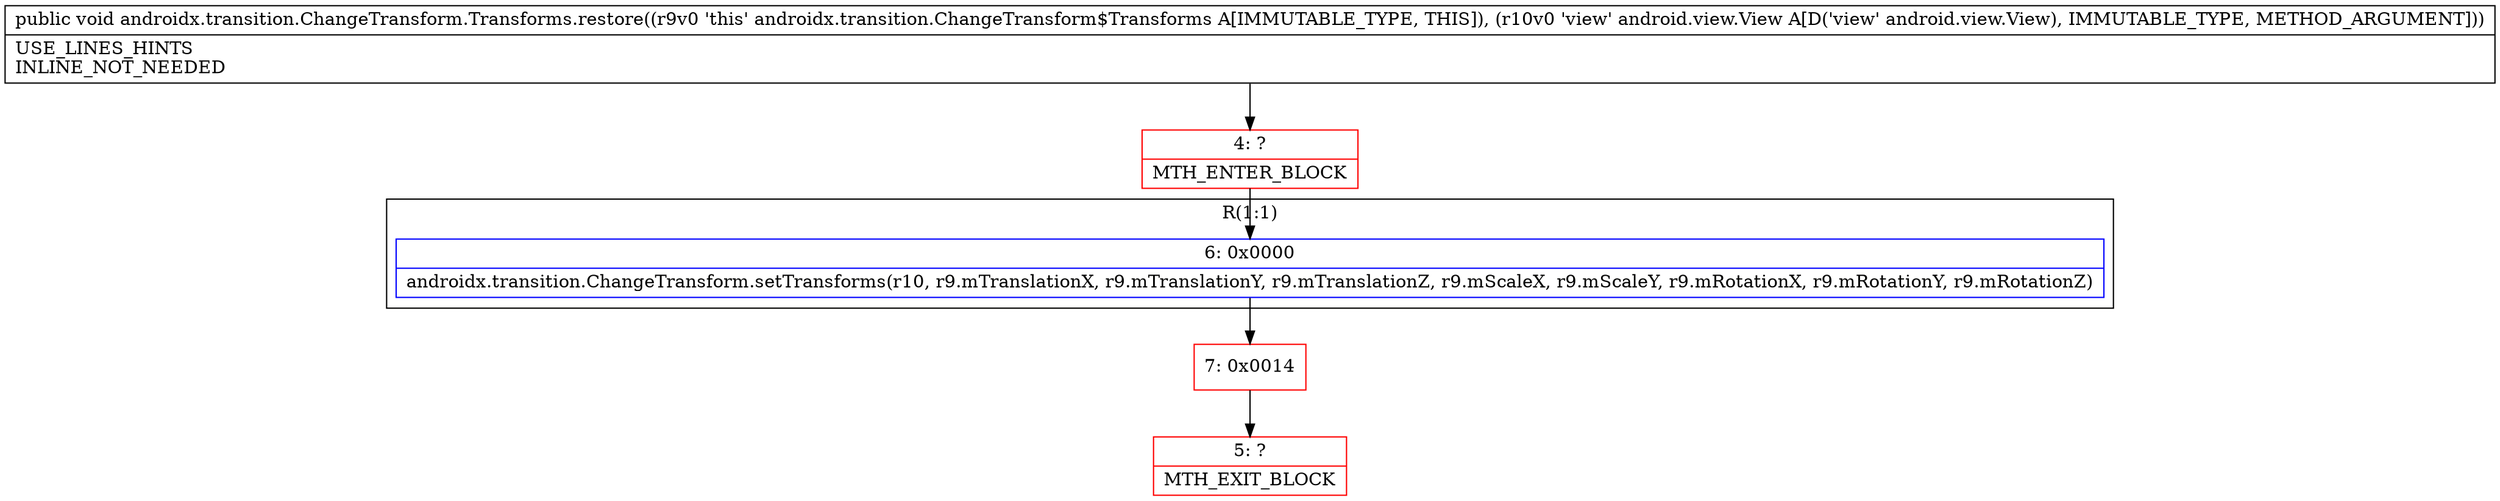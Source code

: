 digraph "CFG forandroidx.transition.ChangeTransform.Transforms.restore(Landroid\/view\/View;)V" {
subgraph cluster_Region_144457580 {
label = "R(1:1)";
node [shape=record,color=blue];
Node_6 [shape=record,label="{6\:\ 0x0000|androidx.transition.ChangeTransform.setTransforms(r10, r9.mTranslationX, r9.mTranslationY, r9.mTranslationZ, r9.mScaleX, r9.mScaleY, r9.mRotationX, r9.mRotationY, r9.mRotationZ)\l}"];
}
Node_4 [shape=record,color=red,label="{4\:\ ?|MTH_ENTER_BLOCK\l}"];
Node_7 [shape=record,color=red,label="{7\:\ 0x0014}"];
Node_5 [shape=record,color=red,label="{5\:\ ?|MTH_EXIT_BLOCK\l}"];
MethodNode[shape=record,label="{public void androidx.transition.ChangeTransform.Transforms.restore((r9v0 'this' androidx.transition.ChangeTransform$Transforms A[IMMUTABLE_TYPE, THIS]), (r10v0 'view' android.view.View A[D('view' android.view.View), IMMUTABLE_TYPE, METHOD_ARGUMENT]))  | USE_LINES_HINTS\lINLINE_NOT_NEEDED\l}"];
MethodNode -> Node_4;Node_6 -> Node_7;
Node_4 -> Node_6;
Node_7 -> Node_5;
}

